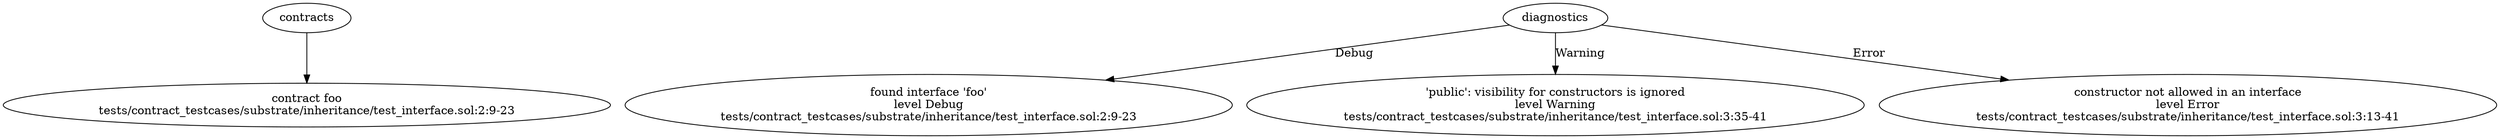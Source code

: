strict digraph "tests/contract_testcases/substrate/inheritance/test_interface.sol" {
	contract [label="contract foo\ntests/contract_testcases/substrate/inheritance/test_interface.sol:2:9-23"]
	diagnostic [label="found interface 'foo'\nlevel Debug\ntests/contract_testcases/substrate/inheritance/test_interface.sol:2:9-23"]
	diagnostic_5 [label="'public': visibility for constructors is ignored\nlevel Warning\ntests/contract_testcases/substrate/inheritance/test_interface.sol:3:35-41"]
	diagnostic_6 [label="constructor not allowed in an interface\nlevel Error\ntests/contract_testcases/substrate/inheritance/test_interface.sol:3:13-41"]
	contracts -> contract
	diagnostics -> diagnostic [label="Debug"]
	diagnostics -> diagnostic_5 [label="Warning"]
	diagnostics -> diagnostic_6 [label="Error"]
}
